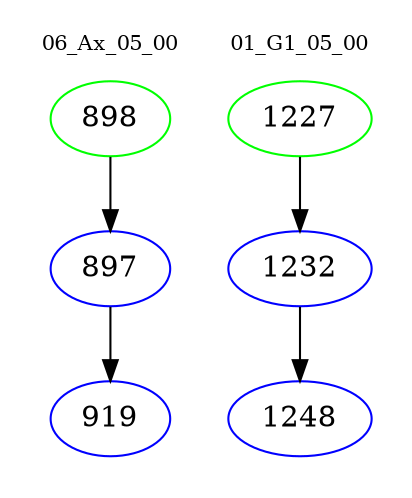 digraph{
subgraph cluster_0 {
color = white
label = "06_Ax_05_00";
fontsize=10;
T0_898 [label="898", color="green"]
T0_898 -> T0_897 [color="black"]
T0_897 [label="897", color="blue"]
T0_897 -> T0_919 [color="black"]
T0_919 [label="919", color="blue"]
}
subgraph cluster_1 {
color = white
label = "01_G1_05_00";
fontsize=10;
T1_1227 [label="1227", color="green"]
T1_1227 -> T1_1232 [color="black"]
T1_1232 [label="1232", color="blue"]
T1_1232 -> T1_1248 [color="black"]
T1_1248 [label="1248", color="blue"]
}
}
